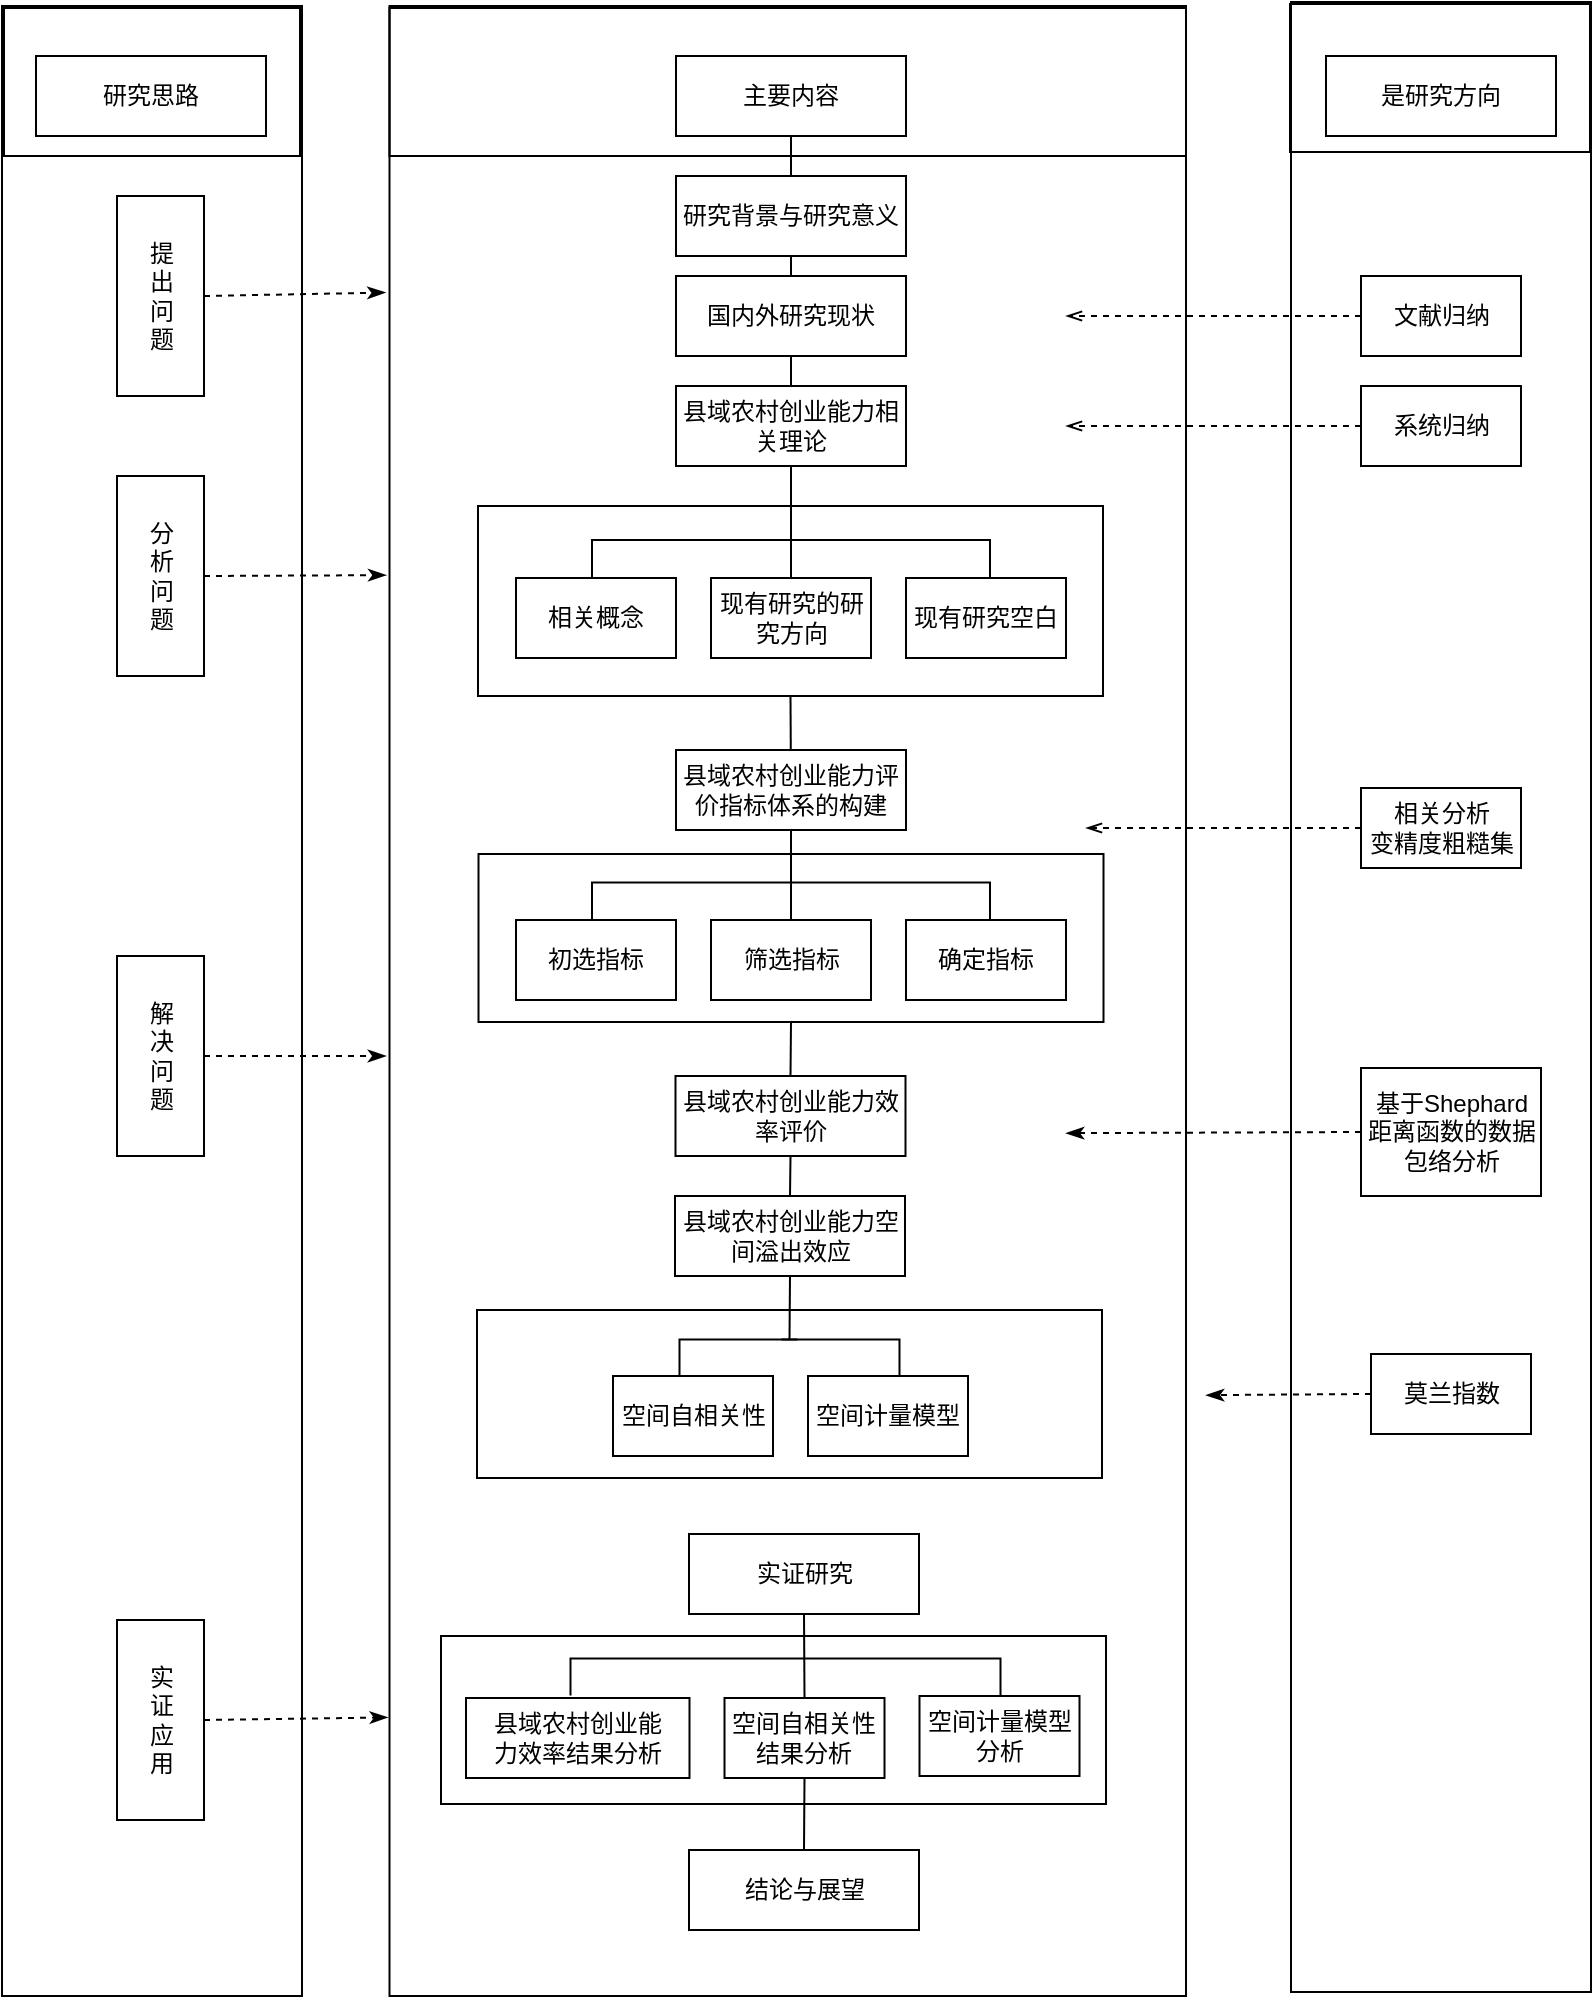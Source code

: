 <mxfile version="16.1.0" type="github">
  <diagram id="y1vsieXEFpHyUzH6G-fZ" name="Page-1">
    <mxGraphModel dx="2483" dy="955" grid="0" gridSize="10" guides="1" tooltips="1" connect="1" arrows="1" fold="1" page="1" pageScale="1" pageWidth="850" pageHeight="1100" math="0" shadow="0">
      <root>
        <mxCell id="0" />
        <mxCell id="1" parent="0" />
        <mxCell id="xets7mDfq6JAqSSpqzzq-1" value="&lt;font style=&quot;vertical-align: inherit&quot;&gt;&lt;font style=&quot;vertical-align: inherit&quot;&gt;&lt;font style=&quot;vertical-align: inherit&quot;&gt;&lt;font style=&quot;vertical-align: inherit&quot;&gt;研究思路&lt;/font&gt;&lt;/font&gt;&lt;/font&gt;&lt;/font&gt;" style="rounded=0;whiteSpace=wrap;html=1;" vertex="1" parent="1">
          <mxGeometry x="45" y="80" width="115" height="40" as="geometry" />
        </mxCell>
        <mxCell id="xets7mDfq6JAqSSpqzzq-17" style="edgeStyle=none;rounded=0;orthogonalLoop=1;jettySize=auto;html=1;exitX=0.5;exitY=1;exitDx=0;exitDy=0;entryX=0.5;entryY=0;entryDx=0;entryDy=0;fontFamily=Comic Sans MS;endArrow=none;endFill=0;" edge="1" parent="1" source="xets7mDfq6JAqSSpqzzq-2" target="xets7mDfq6JAqSSpqzzq-14">
          <mxGeometry relative="1" as="geometry" />
        </mxCell>
        <mxCell id="xets7mDfq6JAqSSpqzzq-2" value="&lt;font style=&quot;vertical-align: inherit&quot;&gt;&lt;font style=&quot;vertical-align: inherit&quot;&gt;主要内容&lt;/font&gt;&lt;/font&gt;" style="rounded=0;whiteSpace=wrap;html=1;" vertex="1" parent="1">
          <mxGeometry x="365" y="80" width="115" height="40" as="geometry" />
        </mxCell>
        <mxCell id="xets7mDfq6JAqSSpqzzq-3" value="&lt;font style=&quot;vertical-align: inherit&quot;&gt;&lt;font style=&quot;vertical-align: inherit&quot;&gt;是研究方向&lt;/font&gt;&lt;/font&gt;" style="rounded=0;whiteSpace=wrap;html=1;" vertex="1" parent="1">
          <mxGeometry x="690" y="80" width="115" height="40" as="geometry" />
        </mxCell>
        <mxCell id="xets7mDfq6JAqSSpqzzq-85" style="edgeStyle=none;rounded=0;orthogonalLoop=1;jettySize=auto;html=1;exitX=1;exitY=0.5;exitDx=0;exitDy=0;dashed=1;fontFamily=Comic Sans MS;endArrow=classicThin;endFill=1;strokeWidth=1;entryX=-0.005;entryY=0.144;entryDx=0;entryDy=0;entryPerimeter=0;" edge="1" parent="1" source="xets7mDfq6JAqSSpqzzq-8" target="xets7mDfq6JAqSSpqzzq-90">
          <mxGeometry relative="1" as="geometry">
            <mxPoint x="230" y="200" as="targetPoint" />
          </mxGeometry>
        </mxCell>
        <mxCell id="xets7mDfq6JAqSSpqzzq-8" value="&lt;font style=&quot;vertical-align: inherit&quot;&gt;&lt;font style=&quot;vertical-align: inherit&quot;&gt;&lt;font style=&quot;vertical-align: inherit&quot;&gt;&lt;font style=&quot;vertical-align: inherit&quot;&gt;&lt;font style=&quot;vertical-align: inherit&quot;&gt;&lt;font style=&quot;vertical-align: inherit&quot;&gt;提出问题&lt;/font&gt;&lt;/font&gt;&lt;/font&gt;&lt;/font&gt;&lt;/font&gt;&lt;/font&gt;" style="rounded=0;html=1;whiteSpace=wrap;labelPosition=center;verticalLabelPosition=middle;align=center;verticalAlign=middle;labelBorderColor=none;fontFamily=Comic Sans MS;spacingTop=0;spacing=12;" vertex="1" parent="1">
          <mxGeometry x="85.5" y="150" width="43.5" height="100" as="geometry" />
        </mxCell>
        <mxCell id="xets7mDfq6JAqSSpqzzq-86" style="edgeStyle=none;rounded=0;orthogonalLoop=1;jettySize=auto;html=1;exitX=1;exitY=0.5;exitDx=0;exitDy=0;dashed=1;fontFamily=Comic Sans MS;endArrow=classicThin;endFill=1;strokeWidth=1;entryX=-0.004;entryY=0.286;entryDx=0;entryDy=0;entryPerimeter=0;" edge="1" parent="1" source="xets7mDfq6JAqSSpqzzq-9" target="xets7mDfq6JAqSSpqzzq-90">
          <mxGeometry relative="1" as="geometry">
            <mxPoint x="210" y="340" as="targetPoint" />
          </mxGeometry>
        </mxCell>
        <mxCell id="xets7mDfq6JAqSSpqzzq-9" value="&lt;font style=&quot;vertical-align: inherit&quot;&gt;&lt;font style=&quot;vertical-align: inherit&quot;&gt;&lt;font style=&quot;vertical-align: inherit&quot;&gt;&lt;font style=&quot;vertical-align: inherit&quot;&gt;&lt;font style=&quot;vertical-align: inherit&quot;&gt;&lt;font style=&quot;vertical-align: inherit&quot;&gt;&lt;font style=&quot;vertical-align: inherit&quot;&gt;&lt;font style=&quot;vertical-align: inherit&quot;&gt;分析问题&lt;/font&gt;&lt;/font&gt;&lt;/font&gt;&lt;/font&gt;&lt;/font&gt;&lt;/font&gt;&lt;/font&gt;&lt;/font&gt;" style="rounded=0;whiteSpace=wrap;html=1;spacing=12;" vertex="1" parent="1">
          <mxGeometry x="85.5" y="290" width="43.5" height="100" as="geometry" />
        </mxCell>
        <mxCell id="xets7mDfq6JAqSSpqzzq-88" style="edgeStyle=none;rounded=0;orthogonalLoop=1;jettySize=auto;html=1;exitX=1;exitY=0.5;exitDx=0;exitDy=0;dashed=1;fontFamily=Comic Sans MS;endArrow=classicThin;endFill=1;strokeWidth=1;entryX=-0.002;entryY=0.86;entryDx=0;entryDy=0;entryPerimeter=0;" edge="1" parent="1" source="xets7mDfq6JAqSSpqzzq-12" target="xets7mDfq6JAqSSpqzzq-90">
          <mxGeometry relative="1" as="geometry">
            <mxPoint x="200" y="912" as="targetPoint" />
          </mxGeometry>
        </mxCell>
        <mxCell id="xets7mDfq6JAqSSpqzzq-12" value="&lt;font style=&quot;vertical-align: inherit&quot;&gt;&lt;font style=&quot;vertical-align: inherit&quot;&gt;&lt;font style=&quot;vertical-align: inherit&quot;&gt;&lt;font style=&quot;vertical-align: inherit&quot;&gt;&lt;font style=&quot;vertical-align: inherit&quot;&gt;&lt;font style=&quot;vertical-align: inherit&quot;&gt;&lt;font style=&quot;vertical-align: inherit&quot;&gt;&lt;font style=&quot;vertical-align: inherit&quot;&gt;&lt;font style=&quot;vertical-align: inherit&quot;&gt;&lt;font style=&quot;vertical-align: inherit&quot;&gt;&lt;font style=&quot;vertical-align: inherit&quot;&gt;&lt;font style=&quot;vertical-align: inherit&quot;&gt;实证应用&lt;/font&gt;&lt;/font&gt;&lt;/font&gt;&lt;/font&gt;&lt;/font&gt;&lt;/font&gt;&lt;/font&gt;&lt;/font&gt;&lt;/font&gt;&lt;/font&gt;&lt;/font&gt;&lt;/font&gt;" style="rounded=0;whiteSpace=wrap;html=1;spacing=12;" vertex="1" parent="1">
          <mxGeometry x="85.5" y="862" width="43.5" height="100" as="geometry" />
        </mxCell>
        <mxCell id="xets7mDfq6JAqSSpqzzq-87" style="edgeStyle=none;rounded=0;orthogonalLoop=1;jettySize=auto;html=1;exitX=1;exitY=0.5;exitDx=0;exitDy=0;dashed=1;fontFamily=Comic Sans MS;endArrow=classicThin;endFill=1;strokeWidth=1;" edge="1" parent="1" source="xets7mDfq6JAqSSpqzzq-13">
          <mxGeometry relative="1" as="geometry">
            <mxPoint x="220" y="580" as="targetPoint" />
          </mxGeometry>
        </mxCell>
        <mxCell id="xets7mDfq6JAqSSpqzzq-13" value="&lt;font style=&quot;vertical-align: inherit&quot;&gt;&lt;font style=&quot;vertical-align: inherit&quot;&gt;&lt;font style=&quot;vertical-align: inherit&quot;&gt;&lt;font style=&quot;vertical-align: inherit&quot;&gt;&lt;font style=&quot;vertical-align: inherit&quot;&gt;&lt;font style=&quot;vertical-align: inherit&quot;&gt;&lt;font style=&quot;vertical-align: inherit&quot;&gt;&lt;font style=&quot;vertical-align: inherit&quot;&gt;解决问题&lt;/font&gt;&lt;/font&gt;&lt;/font&gt;&lt;/font&gt;&lt;/font&gt;&lt;/font&gt;&lt;/font&gt;&lt;/font&gt;" style="rounded=0;whiteSpace=wrap;html=1;spacing=12;" vertex="1" parent="1">
          <mxGeometry x="85.5" y="530" width="43.5" height="100" as="geometry" />
        </mxCell>
        <mxCell id="xets7mDfq6JAqSSpqzzq-18" style="edgeStyle=none;rounded=0;orthogonalLoop=1;jettySize=auto;html=1;exitX=0.5;exitY=1;exitDx=0;exitDy=0;entryX=0.5;entryY=0;entryDx=0;entryDy=0;fontFamily=Comic Sans MS;endArrow=none;endFill=0;" edge="1" parent="1" source="xets7mDfq6JAqSSpqzzq-14" target="xets7mDfq6JAqSSpqzzq-15">
          <mxGeometry relative="1" as="geometry" />
        </mxCell>
        <mxCell id="xets7mDfq6JAqSSpqzzq-14" value="&lt;font style=&quot;vertical-align: inherit&quot;&gt;&lt;font style=&quot;vertical-align: inherit&quot;&gt;&lt;font style=&quot;vertical-align: inherit&quot;&gt;&lt;font style=&quot;vertical-align: inherit&quot;&gt;研究背景与研究意义&lt;/font&gt;&lt;/font&gt;&lt;/font&gt;&lt;/font&gt;" style="rounded=0;whiteSpace=wrap;html=1;" vertex="1" parent="1">
          <mxGeometry x="365" y="140" width="115" height="40" as="geometry" />
        </mxCell>
        <mxCell id="xets7mDfq6JAqSSpqzzq-19" style="edgeStyle=none;rounded=0;orthogonalLoop=1;jettySize=auto;html=1;exitX=0.5;exitY=1;exitDx=0;exitDy=0;entryX=0.5;entryY=0;entryDx=0;entryDy=0;fontFamily=Comic Sans MS;endArrow=none;endFill=0;" edge="1" parent="1" source="xets7mDfq6JAqSSpqzzq-15" target="xets7mDfq6JAqSSpqzzq-16">
          <mxGeometry relative="1" as="geometry" />
        </mxCell>
        <mxCell id="xets7mDfq6JAqSSpqzzq-15" value="&lt;font style=&quot;vertical-align: inherit&quot;&gt;&lt;font style=&quot;vertical-align: inherit&quot;&gt;&lt;font style=&quot;vertical-align: inherit&quot;&gt;&lt;font style=&quot;vertical-align: inherit&quot;&gt;国内外研究现状&lt;/font&gt;&lt;/font&gt;&lt;/font&gt;&lt;/font&gt;" style="rounded=0;whiteSpace=wrap;html=1;" vertex="1" parent="1">
          <mxGeometry x="365" y="190" width="115" height="40" as="geometry" />
        </mxCell>
        <mxCell id="xets7mDfq6JAqSSpqzzq-69" style="edgeStyle=none;rounded=0;orthogonalLoop=1;jettySize=auto;html=1;exitX=0.5;exitY=1;exitDx=0;exitDy=0;dashed=1;fontFamily=Comic Sans MS;endArrow=openThin;endFill=0;" edge="1" parent="1" source="xets7mDfq6JAqSSpqzzq-16">
          <mxGeometry relative="1" as="geometry">
            <mxPoint x="422.714" y="285.286" as="targetPoint" />
          </mxGeometry>
        </mxCell>
        <mxCell id="xets7mDfq6JAqSSpqzzq-70" style="edgeStyle=none;rounded=0;orthogonalLoop=1;jettySize=auto;html=1;exitX=0.5;exitY=1;exitDx=0;exitDy=0;entryX=0.5;entryY=0;entryDx=0;entryDy=0;fontFamily=Comic Sans MS;endArrow=baseDash;endFill=0;" edge="1" parent="1" source="xets7mDfq6JAqSSpqzzq-16" target="xets7mDfq6JAqSSpqzzq-21">
          <mxGeometry relative="1" as="geometry" />
        </mxCell>
        <mxCell id="xets7mDfq6JAqSSpqzzq-16" value="县域农村创业能力相关理论" style="rounded=0;whiteSpace=wrap;html=1;" vertex="1" parent="1">
          <mxGeometry x="365" y="245" width="115" height="40" as="geometry" />
        </mxCell>
        <mxCell id="xets7mDfq6JAqSSpqzzq-20" value="相关概念" style="rounded=0;whiteSpace=wrap;html=1;" vertex="1" parent="1">
          <mxGeometry x="285" y="341" width="80" height="40" as="geometry" />
        </mxCell>
        <mxCell id="xets7mDfq6JAqSSpqzzq-21" value="现有研究的研究方向" style="rounded=0;whiteSpace=wrap;html=1;" vertex="1" parent="1">
          <mxGeometry x="382.5" y="341" width="80" height="40" as="geometry" />
        </mxCell>
        <mxCell id="xets7mDfq6JAqSSpqzzq-22" value="现有研究空白" style="rounded=0;whiteSpace=wrap;html=1;" vertex="1" parent="1">
          <mxGeometry x="480" y="341" width="80" height="40" as="geometry" />
        </mxCell>
        <mxCell id="xets7mDfq6JAqSSpqzzq-23" value="县域农村创业能力评价指标体系的构建" style="rounded=0;whiteSpace=wrap;html=1;" vertex="1" parent="1">
          <mxGeometry x="365" y="427" width="115" height="40" as="geometry" />
        </mxCell>
        <mxCell id="xets7mDfq6JAqSSpqzzq-25" value="初选指标" style="rounded=0;whiteSpace=wrap;html=1;" vertex="1" parent="1">
          <mxGeometry x="285" y="512" width="80" height="40" as="geometry" />
        </mxCell>
        <mxCell id="xets7mDfq6JAqSSpqzzq-37" value="" style="edgeStyle=none;rounded=0;orthogonalLoop=1;jettySize=auto;html=1;fontFamily=Comic Sans MS;endArrow=none;endFill=0;" edge="1" parent="1" source="xets7mDfq6JAqSSpqzzq-26" target="xets7mDfq6JAqSSpqzzq-23">
          <mxGeometry relative="1" as="geometry" />
        </mxCell>
        <mxCell id="xets7mDfq6JAqSSpqzzq-26" value="筛选指标" style="rounded=0;whiteSpace=wrap;html=1;" vertex="1" parent="1">
          <mxGeometry x="382.5" y="512" width="80" height="40" as="geometry" />
        </mxCell>
        <mxCell id="xets7mDfq6JAqSSpqzzq-27" value="确定指标" style="rounded=0;whiteSpace=wrap;html=1;" vertex="1" parent="1">
          <mxGeometry x="480" y="512" width="80" height="40" as="geometry" />
        </mxCell>
        <mxCell id="xets7mDfq6JAqSSpqzzq-39" style="edgeStyle=none;rounded=0;orthogonalLoop=1;jettySize=auto;html=1;exitX=0.5;exitY=1;exitDx=0;exitDy=0;entryX=0.5;entryY=0;entryDx=0;entryDy=0;fontFamily=Comic Sans MS;endArrow=none;endFill=0;" edge="1" parent="1" source="xets7mDfq6JAqSSpqzzq-28" target="xets7mDfq6JAqSSpqzzq-30">
          <mxGeometry relative="1" as="geometry" />
        </mxCell>
        <mxCell id="xets7mDfq6JAqSSpqzzq-28" value="实证研究" style="rounded=0;whiteSpace=wrap;html=1;" vertex="1" parent="1">
          <mxGeometry x="371.5" y="819" width="115" height="40" as="geometry" />
        </mxCell>
        <mxCell id="xets7mDfq6JAqSSpqzzq-29" value="县域农村创业能力效率结果分析" style="rounded=0;whiteSpace=wrap;html=1;strokeWidth=1;spacing=11;spacingTop=0;" vertex="1" parent="1">
          <mxGeometry x="260" y="901" width="111.75" height="40" as="geometry" />
        </mxCell>
        <mxCell id="xets7mDfq6JAqSSpqzzq-40" style="edgeStyle=none;rounded=0;orthogonalLoop=1;jettySize=auto;html=1;exitX=0.5;exitY=1;exitDx=0;exitDy=0;entryX=0.5;entryY=0;entryDx=0;entryDy=0;fontFamily=Comic Sans MS;endArrow=none;endFill=0;" edge="1" parent="1" source="xets7mDfq6JAqSSpqzzq-30" target="xets7mDfq6JAqSSpqzzq-32">
          <mxGeometry relative="1" as="geometry" />
        </mxCell>
        <mxCell id="xets7mDfq6JAqSSpqzzq-30" value="空间自相关性结果分析" style="rounded=0;whiteSpace=wrap;html=1;" vertex="1" parent="1">
          <mxGeometry x="389.25" y="901" width="80" height="40" as="geometry" />
        </mxCell>
        <mxCell id="xets7mDfq6JAqSSpqzzq-31" value="空间计量模型分析" style="rounded=0;whiteSpace=wrap;html=1;" vertex="1" parent="1">
          <mxGeometry x="486.75" y="900" width="80" height="40" as="geometry" />
        </mxCell>
        <mxCell id="xets7mDfq6JAqSSpqzzq-32" value="结论与展望" style="rounded=0;whiteSpace=wrap;html=1;" vertex="1" parent="1">
          <mxGeometry x="371.5" y="977" width="115" height="40" as="geometry" />
        </mxCell>
        <mxCell id="xets7mDfq6JAqSSpqzzq-46" style="edgeStyle=none;rounded=0;orthogonalLoop=1;jettySize=auto;html=1;exitX=0;exitY=0.5;exitDx=0;exitDy=0;fontFamily=Comic Sans MS;endArrow=openThin;endFill=0;dashed=1;" edge="1" parent="1" source="xets7mDfq6JAqSSpqzzq-33">
          <mxGeometry relative="1" as="geometry">
            <mxPoint x="560" y="210" as="targetPoint" />
          </mxGeometry>
        </mxCell>
        <mxCell id="xets7mDfq6JAqSSpqzzq-33" value="文献归纳" style="rounded=0;whiteSpace=wrap;html=1;" vertex="1" parent="1">
          <mxGeometry x="707.5" y="190" width="80" height="40" as="geometry" />
        </mxCell>
        <mxCell id="xets7mDfq6JAqSSpqzzq-47" style="edgeStyle=none;rounded=0;orthogonalLoop=1;jettySize=auto;html=1;exitX=0;exitY=0.5;exitDx=0;exitDy=0;dashed=1;fontFamily=Comic Sans MS;endArrow=openThin;endFill=0;" edge="1" parent="1" source="xets7mDfq6JAqSSpqzzq-34">
          <mxGeometry relative="1" as="geometry">
            <mxPoint x="560" y="265" as="targetPoint" />
          </mxGeometry>
        </mxCell>
        <mxCell id="xets7mDfq6JAqSSpqzzq-34" value="系统归纳" style="rounded=0;whiteSpace=wrap;html=1;" vertex="1" parent="1">
          <mxGeometry x="707.5" y="245" width="80" height="40" as="geometry" />
        </mxCell>
        <mxCell id="xets7mDfq6JAqSSpqzzq-43" value="" style="rounded=0;whiteSpace=wrap;html=1;labelBorderColor=none;fontFamily=Comic Sans MS;fillColor=none;" vertex="1" parent="1">
          <mxGeometry x="28" y="55" width="150" height="995" as="geometry" />
        </mxCell>
        <mxCell id="xets7mDfq6JAqSSpqzzq-50" style="edgeStyle=none;rounded=0;orthogonalLoop=1;jettySize=auto;html=1;exitX=0;exitY=0.5;exitDx=0;exitDy=0;dashed=1;fontFamily=Comic Sans MS;endArrow=openThin;endFill=0;" edge="1" parent="1" source="xets7mDfq6JAqSSpqzzq-49">
          <mxGeometry relative="1" as="geometry">
            <mxPoint x="570" y="466" as="targetPoint" />
          </mxGeometry>
        </mxCell>
        <mxCell id="xets7mDfq6JAqSSpqzzq-49" value="相关分析&lt;br&gt;变精度粗糙集" style="rounded=0;whiteSpace=wrap;html=1;" vertex="1" parent="1">
          <mxGeometry x="707.5" y="446" width="80" height="40" as="geometry" />
        </mxCell>
        <mxCell id="xets7mDfq6JAqSSpqzzq-77" style="edgeStyle=none;rounded=0;orthogonalLoop=1;jettySize=auto;html=1;exitX=0.5;exitY=1;exitDx=0;exitDy=0;entryX=0.5;entryY=0;entryDx=0;entryDy=0;fontFamily=Comic Sans MS;endArrow=baseDash;endFill=0;" edge="1" parent="1" source="xets7mDfq6JAqSSpqzzq-52" target="xets7mDfq6JAqSSpqzzq-60">
          <mxGeometry relative="1" as="geometry" />
        </mxCell>
        <mxCell id="xets7mDfq6JAqSSpqzzq-52" value="县域农村创业能力效率评价" style="rounded=0;whiteSpace=wrap;html=1;" vertex="1" parent="1">
          <mxGeometry x="364.75" y="590" width="115" height="40" as="geometry" />
        </mxCell>
        <mxCell id="xets7mDfq6JAqSSpqzzq-84" style="edgeStyle=none;rounded=0;orthogonalLoop=1;jettySize=auto;html=1;exitX=0;exitY=0.5;exitDx=0;exitDy=0;fontFamily=Comic Sans MS;endArrow=classicThin;endFill=1;dashed=1;strokeWidth=1;" edge="1" parent="1" source="xets7mDfq6JAqSSpqzzq-58">
          <mxGeometry relative="1" as="geometry">
            <mxPoint x="560" y="618.571" as="targetPoint" />
          </mxGeometry>
        </mxCell>
        <mxCell id="xets7mDfq6JAqSSpqzzq-58" value="基于Shephard距离函数的数据包络分析" style="rounded=0;whiteSpace=wrap;html=1;" vertex="1" parent="1">
          <mxGeometry x="707.5" y="586" width="90" height="64" as="geometry" />
        </mxCell>
        <mxCell id="xets7mDfq6JAqSSpqzzq-79" style="edgeStyle=none;rounded=0;orthogonalLoop=1;jettySize=auto;html=1;exitX=0.5;exitY=1;exitDx=0;exitDy=0;entryX=0;entryY=0.5;entryDx=0;entryDy=0;entryPerimeter=0;fontFamily=Comic Sans MS;endArrow=baseDash;endFill=0;" edge="1" parent="1" source="xets7mDfq6JAqSSpqzzq-60" target="xets7mDfq6JAqSSpqzzq-78">
          <mxGeometry relative="1" as="geometry" />
        </mxCell>
        <mxCell id="xets7mDfq6JAqSSpqzzq-60" value="县域农村创业能力空间溢出效应" style="rounded=0;whiteSpace=wrap;html=1;" vertex="1" parent="1">
          <mxGeometry x="364.5" y="650" width="115" height="40" as="geometry" />
        </mxCell>
        <mxCell id="xets7mDfq6JAqSSpqzzq-61" value="空间自相关性" style="rounded=0;whiteSpace=wrap;html=1;" vertex="1" parent="1">
          <mxGeometry x="333.5" y="740" width="80" height="40" as="geometry" />
        </mxCell>
        <mxCell id="xets7mDfq6JAqSSpqzzq-62" value="空间计量模型" style="rounded=0;whiteSpace=wrap;html=1;" vertex="1" parent="1">
          <mxGeometry x="431" y="740" width="80" height="40" as="geometry" />
        </mxCell>
        <mxCell id="xets7mDfq6JAqSSpqzzq-75" style="edgeStyle=none;rounded=0;orthogonalLoop=1;jettySize=auto;html=1;exitX=0.5;exitY=1;exitDx=0;exitDy=0;fontFamily=Comic Sans MS;endArrow=baseDash;endFill=0;" edge="1" parent="1" source="xets7mDfq6JAqSSpqzzq-67" target="xets7mDfq6JAqSSpqzzq-23">
          <mxGeometry relative="1" as="geometry" />
        </mxCell>
        <mxCell id="xets7mDfq6JAqSSpqzzq-67" value="" style="rounded=0;whiteSpace=wrap;html=1;labelBorderColor=none;fontFamily=Comic Sans MS;strokeWidth=1;fillColor=none;" vertex="1" parent="1">
          <mxGeometry x="266" y="305" width="312.5" height="95" as="geometry" />
        </mxCell>
        <mxCell id="xets7mDfq6JAqSSpqzzq-71" value="" style="strokeWidth=1;html=1;shape=mxgraph.flowchart.annotation_1;align=left;pointerEvents=1;labelBorderColor=none;fontFamily=Comic Sans MS;fillColor=none;rotation=90;" vertex="1" parent="1">
          <mxGeometry x="413.25" y="231.75" width="18.5" height="199" as="geometry" />
        </mxCell>
        <mxCell id="xets7mDfq6JAqSSpqzzq-73" value="" style="strokeWidth=1;html=1;shape=mxgraph.flowchart.annotation_1;align=left;pointerEvents=1;labelBorderColor=none;fontFamily=Comic Sans MS;fillColor=none;rotation=90;" vertex="1" parent="1">
          <mxGeometry x="413.25" y="403" width="18.5" height="199" as="geometry" />
        </mxCell>
        <mxCell id="xets7mDfq6JAqSSpqzzq-76" style="edgeStyle=none;rounded=0;orthogonalLoop=1;jettySize=auto;html=1;exitX=0.5;exitY=1;exitDx=0;exitDy=0;entryX=0.5;entryY=0;entryDx=0;entryDy=0;fontFamily=Comic Sans MS;endArrow=baseDash;endFill=0;" edge="1" parent="1" source="xets7mDfq6JAqSSpqzzq-74" target="xets7mDfq6JAqSSpqzzq-52">
          <mxGeometry relative="1" as="geometry" />
        </mxCell>
        <mxCell id="xets7mDfq6JAqSSpqzzq-74" value="" style="rounded=0;whiteSpace=wrap;html=1;labelBorderColor=none;fontFamily=Comic Sans MS;strokeWidth=1;fillColor=none;" vertex="1" parent="1">
          <mxGeometry x="266.25" y="479" width="312.5" height="84" as="geometry" />
        </mxCell>
        <mxCell id="xets7mDfq6JAqSSpqzzq-78" value="" style="strokeWidth=1;html=1;shape=mxgraph.flowchart.annotation_1;align=left;pointerEvents=1;labelBorderColor=none;fontFamily=Comic Sans MS;fillColor=none;rotation=90;" vertex="1" parent="1">
          <mxGeometry x="412.5" y="676" width="18.5" height="110" as="geometry" />
        </mxCell>
        <mxCell id="xets7mDfq6JAqSSpqzzq-80" value="" style="rounded=0;whiteSpace=wrap;html=1;labelBorderColor=none;fontFamily=Comic Sans MS;strokeWidth=1;fillColor=none;" vertex="1" parent="1">
          <mxGeometry x="265.5" y="707" width="312.5" height="84" as="geometry" />
        </mxCell>
        <mxCell id="xets7mDfq6JAqSSpqzzq-81" value="" style="strokeWidth=1;html=1;shape=mxgraph.flowchart.annotation_1;align=left;pointerEvents=1;labelBorderColor=none;fontFamily=Comic Sans MS;fillColor=none;rotation=90;" vertex="1" parent="1">
          <mxGeometry x="410.5" y="783" width="18.5" height="215" as="geometry" />
        </mxCell>
        <mxCell id="xets7mDfq6JAqSSpqzzq-82" value="" style="rounded=0;whiteSpace=wrap;html=1;labelBorderColor=none;fontFamily=Comic Sans MS;strokeWidth=1;fillColor=none;" vertex="1" parent="1">
          <mxGeometry x="247.5" y="870" width="332.5" height="84" as="geometry" />
        </mxCell>
        <mxCell id="xets7mDfq6JAqSSpqzzq-90" value="" style="rounded=0;whiteSpace=wrap;html=1;labelBorderColor=none;fontFamily=Comic Sans MS;fillColor=none;" vertex="1" parent="1">
          <mxGeometry x="221.75" y="55" width="398.25" height="995" as="geometry" />
        </mxCell>
        <mxCell id="xets7mDfq6JAqSSpqzzq-95" style="edgeStyle=none;rounded=0;orthogonalLoop=1;jettySize=auto;html=1;exitX=0;exitY=0.5;exitDx=0;exitDy=0;dashed=1;fontFamily=Comic Sans MS;endArrow=classicThin;endFill=1;strokeWidth=1;" edge="1" parent="1" source="xets7mDfq6JAqSSpqzzq-93">
          <mxGeometry relative="1" as="geometry">
            <mxPoint x="630" y="749.571" as="targetPoint" />
          </mxGeometry>
        </mxCell>
        <mxCell id="xets7mDfq6JAqSSpqzzq-93" value="莫兰指数" style="rounded=0;whiteSpace=wrap;html=1;" vertex="1" parent="1">
          <mxGeometry x="712.5" y="729" width="80" height="40" as="geometry" />
        </mxCell>
        <mxCell id="xets7mDfq6JAqSSpqzzq-96" value="" style="rounded=0;whiteSpace=wrap;html=1;labelBorderColor=none;fontFamily=Comic Sans MS;fillColor=none;" vertex="1" parent="1">
          <mxGeometry x="672.5" y="53" width="150" height="995" as="geometry" />
        </mxCell>
        <mxCell id="xets7mDfq6JAqSSpqzzq-99" value="" style="rounded=0;whiteSpace=wrap;html=1;labelBorderColor=none;fontFamily=Comic Sans MS;strokeWidth=1;fillColor=none;" vertex="1" parent="1">
          <mxGeometry x="29" y="56" width="148" height="74" as="geometry" />
        </mxCell>
        <mxCell id="xets7mDfq6JAqSSpqzzq-100" value="" style="rounded=0;whiteSpace=wrap;html=1;labelBorderColor=none;fontFamily=Comic Sans MS;strokeWidth=1;fillColor=none;" vertex="1" parent="1">
          <mxGeometry x="221.75" y="56" width="398.25" height="74" as="geometry" />
        </mxCell>
        <mxCell id="xets7mDfq6JAqSSpqzzq-101" value="" style="rounded=0;whiteSpace=wrap;html=1;labelBorderColor=none;fontFamily=Comic Sans MS;strokeWidth=1;fillColor=none;" vertex="1" parent="1">
          <mxGeometry x="672" y="54" width="150" height="74" as="geometry" />
        </mxCell>
      </root>
    </mxGraphModel>
  </diagram>
</mxfile>
